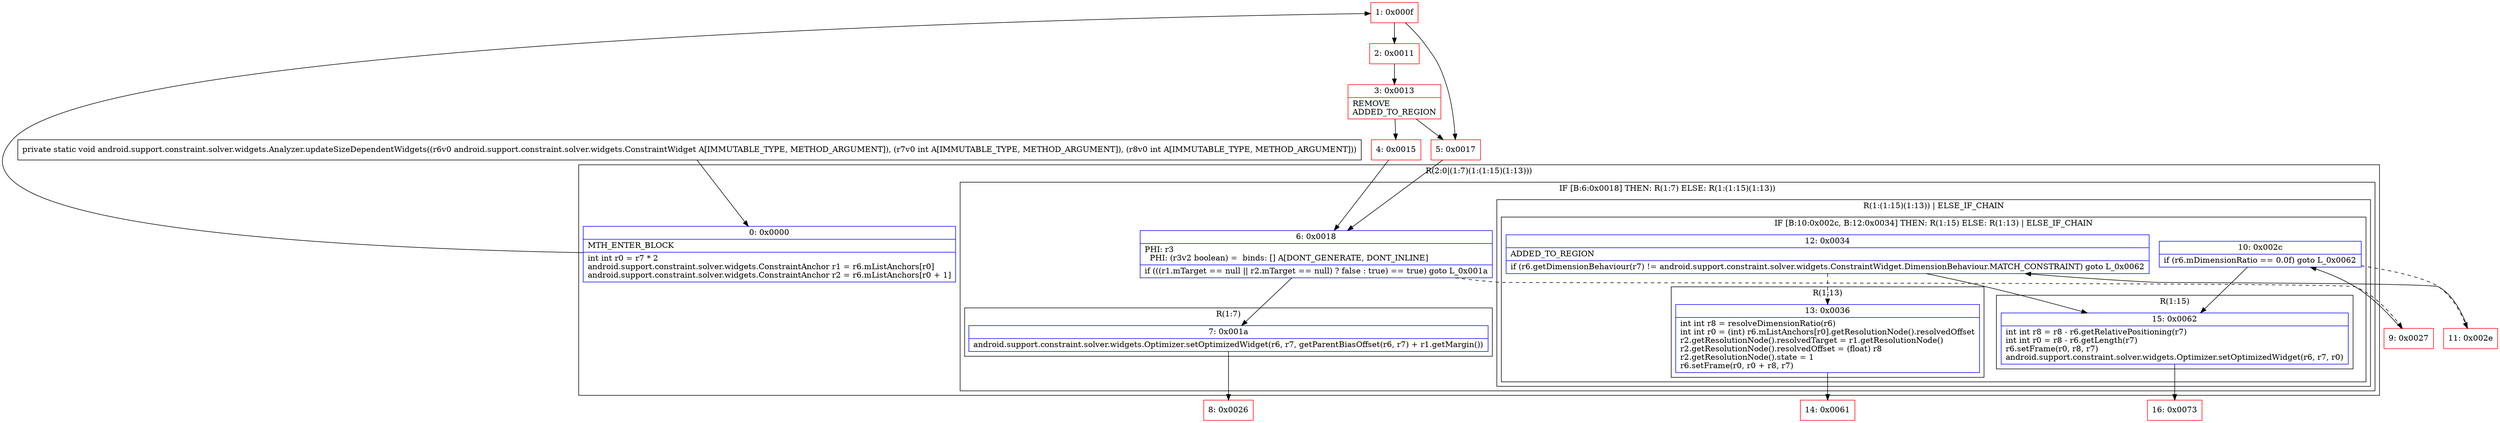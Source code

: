digraph "CFG forandroid.support.constraint.solver.widgets.Analyzer.updateSizeDependentWidgets(Landroid\/support\/constraint\/solver\/widgets\/ConstraintWidget;II)V" {
subgraph cluster_Region_1117850273 {
label = "R(2:0|(1:7)(1:(1:15)(1:13)))";
node [shape=record,color=blue];
Node_0 [shape=record,label="{0\:\ 0x0000|MTH_ENTER_BLOCK\l|int int r0 = r7 * 2\landroid.support.constraint.solver.widgets.ConstraintAnchor r1 = r6.mListAnchors[r0]\landroid.support.constraint.solver.widgets.ConstraintAnchor r2 = r6.mListAnchors[r0 + 1]\l}"];
subgraph cluster_IfRegion_352651154 {
label = "IF [B:6:0x0018] THEN: R(1:7) ELSE: R(1:(1:15)(1:13))";
node [shape=record,color=blue];
Node_6 [shape=record,label="{6\:\ 0x0018|PHI: r3 \l  PHI: (r3v2 boolean) =  binds: [] A[DONT_GENERATE, DONT_INLINE]\l|if (((r1.mTarget == null \|\| r2.mTarget == null) ? false : true) == true) goto L_0x001a\l}"];
subgraph cluster_Region_1728640583 {
label = "R(1:7)";
node [shape=record,color=blue];
Node_7 [shape=record,label="{7\:\ 0x001a|android.support.constraint.solver.widgets.Optimizer.setOptimizedWidget(r6, r7, getParentBiasOffset(r6, r7) + r1.getMargin())\l}"];
}
subgraph cluster_Region_1992199659 {
label = "R(1:(1:15)(1:13)) | ELSE_IF_CHAIN\l";
node [shape=record,color=blue];
subgraph cluster_IfRegion_593416050 {
label = "IF [B:10:0x002c, B:12:0x0034] THEN: R(1:15) ELSE: R(1:13) | ELSE_IF_CHAIN\l";
node [shape=record,color=blue];
Node_10 [shape=record,label="{10\:\ 0x002c|if (r6.mDimensionRatio == 0.0f) goto L_0x0062\l}"];
Node_12 [shape=record,label="{12\:\ 0x0034|ADDED_TO_REGION\l|if (r6.getDimensionBehaviour(r7) != android.support.constraint.solver.widgets.ConstraintWidget.DimensionBehaviour.MATCH_CONSTRAINT) goto L_0x0062\l}"];
subgraph cluster_Region_758520837 {
label = "R(1:15)";
node [shape=record,color=blue];
Node_15 [shape=record,label="{15\:\ 0x0062|int int r8 = r8 \- r6.getRelativePositioning(r7)\lint int r0 = r8 \- r6.getLength(r7)\lr6.setFrame(r0, r8, r7)\landroid.support.constraint.solver.widgets.Optimizer.setOptimizedWidget(r6, r7, r0)\l}"];
}
subgraph cluster_Region_228858258 {
label = "R(1:13)";
node [shape=record,color=blue];
Node_13 [shape=record,label="{13\:\ 0x0036|int int r8 = resolveDimensionRatio(r6)\lint int r0 = (int) r6.mListAnchors[r0].getResolutionNode().resolvedOffset\lr2.getResolutionNode().resolvedTarget = r1.getResolutionNode()\lr2.getResolutionNode().resolvedOffset = (float) r8\lr2.getResolutionNode().state = 1\lr6.setFrame(r0, r0 + r8, r7)\l}"];
}
}
}
}
}
Node_1 [shape=record,color=red,label="{1\:\ 0x000f}"];
Node_2 [shape=record,color=red,label="{2\:\ 0x0011}"];
Node_3 [shape=record,color=red,label="{3\:\ 0x0013|REMOVE\lADDED_TO_REGION\l}"];
Node_4 [shape=record,color=red,label="{4\:\ 0x0015}"];
Node_5 [shape=record,color=red,label="{5\:\ 0x0017}"];
Node_8 [shape=record,color=red,label="{8\:\ 0x0026}"];
Node_9 [shape=record,color=red,label="{9\:\ 0x0027}"];
Node_11 [shape=record,color=red,label="{11\:\ 0x002e}"];
Node_14 [shape=record,color=red,label="{14\:\ 0x0061}"];
Node_16 [shape=record,color=red,label="{16\:\ 0x0073}"];
MethodNode[shape=record,label="{private static void android.support.constraint.solver.widgets.Analyzer.updateSizeDependentWidgets((r6v0 android.support.constraint.solver.widgets.ConstraintWidget A[IMMUTABLE_TYPE, METHOD_ARGUMENT]), (r7v0 int A[IMMUTABLE_TYPE, METHOD_ARGUMENT]), (r8v0 int A[IMMUTABLE_TYPE, METHOD_ARGUMENT])) }"];
MethodNode -> Node_0;
Node_0 -> Node_1;
Node_6 -> Node_7;
Node_6 -> Node_9[style=dashed];
Node_7 -> Node_8;
Node_10 -> Node_11[style=dashed];
Node_10 -> Node_15;
Node_12 -> Node_13[style=dashed];
Node_12 -> Node_15;
Node_15 -> Node_16;
Node_13 -> Node_14;
Node_1 -> Node_2;
Node_1 -> Node_5;
Node_2 -> Node_3;
Node_3 -> Node_4;
Node_3 -> Node_5;
Node_4 -> Node_6;
Node_5 -> Node_6;
Node_9 -> Node_10;
Node_11 -> Node_12;
}

